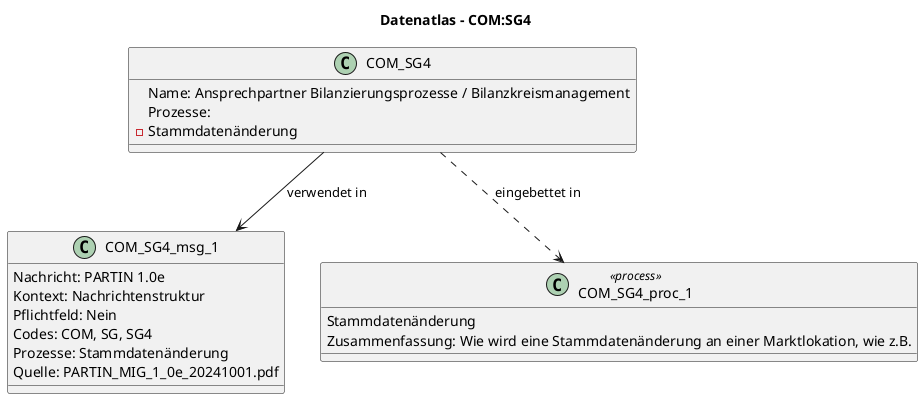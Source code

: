 @startuml
title Datenatlas – COM:SG4
class COM_SG4 {
  Name: Ansprechpartner Bilanzierungsprozesse / Bilanzkreismanagement
  Prozesse:
    - Stammdatenänderung
}
class COM_SG4_msg_1 {
  Nachricht: PARTIN 1.0e
  Kontext: Nachrichtenstruktur
  Pflichtfeld: Nein
  Codes: COM, SG, SG4
  Prozesse: Stammdatenänderung
  Quelle: PARTIN_MIG_1_0e_20241001.pdf
}
COM_SG4 --> COM_SG4_msg_1 : verwendet in
class COM_SG4_proc_1 <<process>> {
  Stammdatenänderung
  Zusammenfassung: Wie wird eine Stammdatenänderung an einer Marktlokation, wie z.B.
}
COM_SG4 ..> COM_SG4_proc_1 : eingebettet in
@enduml